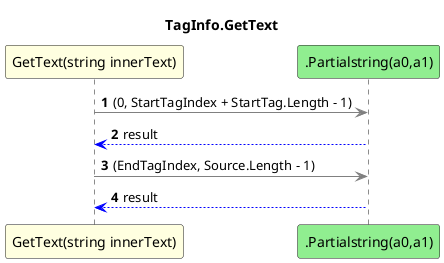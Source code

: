 @startuml TagInfo.GetText
title TagInfo.GetText
participant "GetText(string innerText)" as GetText_p0 #LightYellow
participant ".Partialstring(a0,a1)" as _Partialstring_a0_a1 #LightGreen
autonumber
GetText_p0 -[#grey]> _Partialstring_a0_a1 : (0, StartTagIndex + StartTag.Length - 1)
_Partialstring_a0_a1 -[#blue]-> GetText_p0 : result
GetText_p0 -[#grey]> _Partialstring_a0_a1 : (EndTagIndex, Source.Length - 1)
_Partialstring_a0_a1 -[#blue]-> GetText_p0 : result
@enduml
